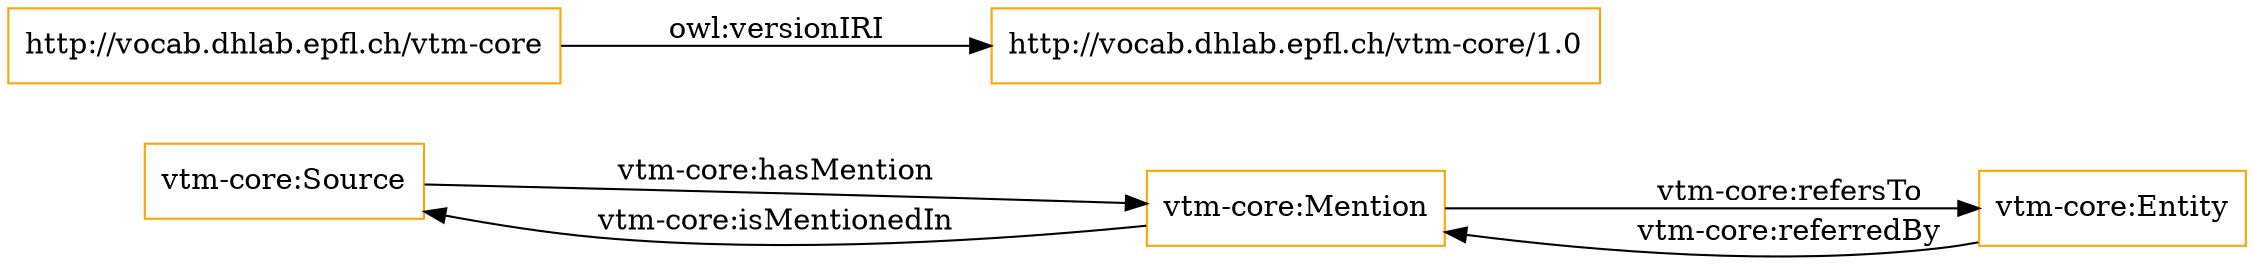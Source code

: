 digraph ar2dtool_diagram { 
rankdir=LR;
size="1501"
node [shape = rectangle, color="orange"]; "vtm-core:Source" "vtm-core:Mention" "vtm-core:Entity" ; /*classes style*/
	"http://vocab.dhlab.epfl.ch/vtm-core" -> "http://vocab.dhlab.epfl.ch/vtm-core/1.0" [ label = "owl:versionIRI" ];
	"vtm-core:Mention" -> "vtm-core:Entity" [ label = "vtm-core:refersTo" ];
	"vtm-core:Entity" -> "vtm-core:Mention" [ label = "vtm-core:referredBy" ];
	"vtm-core:Source" -> "vtm-core:Mention" [ label = "vtm-core:hasMention" ];
	"vtm-core:Mention" -> "vtm-core:Source" [ label = "vtm-core:isMentionedIn" ];

}
